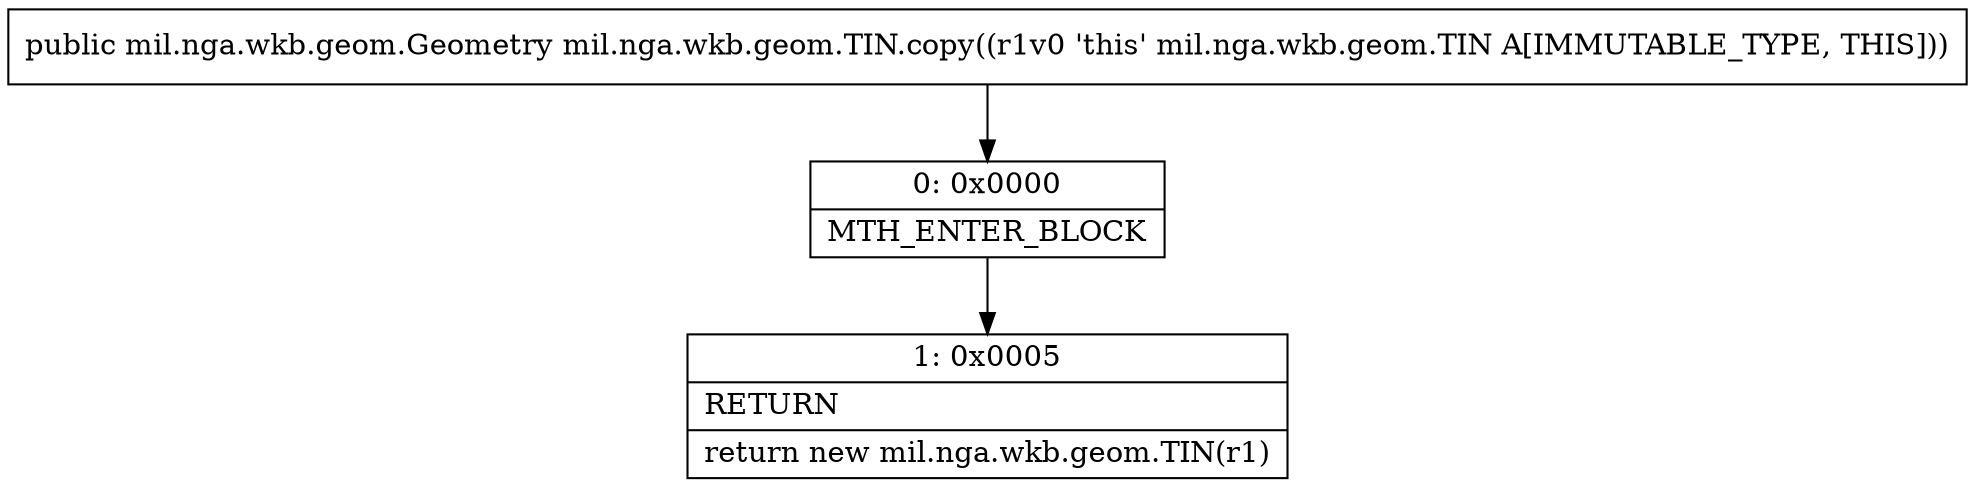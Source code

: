 digraph "CFG formil.nga.wkb.geom.TIN.copy()Lmil\/nga\/wkb\/geom\/Geometry;" {
Node_0 [shape=record,label="{0\:\ 0x0000|MTH_ENTER_BLOCK\l}"];
Node_1 [shape=record,label="{1\:\ 0x0005|RETURN\l|return new mil.nga.wkb.geom.TIN(r1)\l}"];
MethodNode[shape=record,label="{public mil.nga.wkb.geom.Geometry mil.nga.wkb.geom.TIN.copy((r1v0 'this' mil.nga.wkb.geom.TIN A[IMMUTABLE_TYPE, THIS])) }"];
MethodNode -> Node_0;
Node_0 -> Node_1;
}

